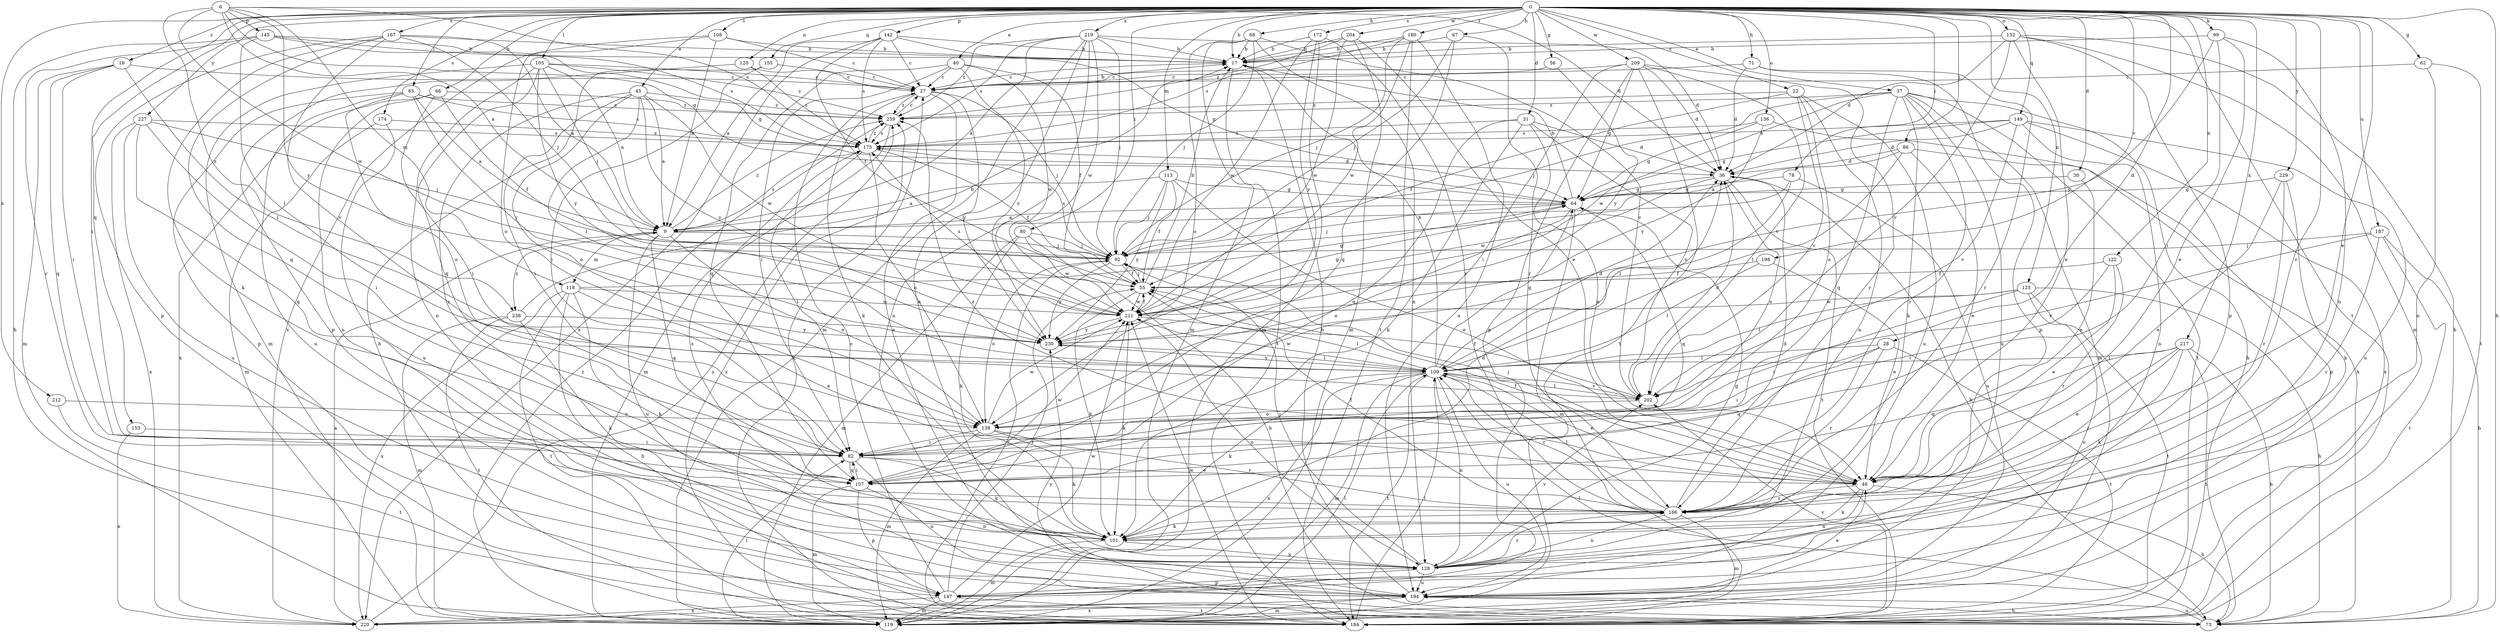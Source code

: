 strict digraph  {
0;
6;
9;
17;
18;
22;
27;
28;
30;
31;
36;
37;
40;
45;
46;
55;
56;
62;
64;
66;
67;
68;
71;
73;
78;
80;
82;
85;
86;
92;
99;
101;
105;
108;
109;
113;
118;
119;
120;
122;
125;
128;
132;
136;
138;
142;
145;
147;
149;
153;
155;
157;
166;
167;
172;
174;
175;
180;
184;
187;
194;
198;
202;
204;
209;
211;
212;
217;
219;
220;
227;
229;
230;
238;
239;
0 -> 17  [label=b];
0 -> 18  [label=c];
0 -> 22  [label=c];
0 -> 28  [label=d];
0 -> 30  [label=d];
0 -> 31  [label=d];
0 -> 37  [label=e];
0 -> 40  [label=e];
0 -> 45  [label=e];
0 -> 46  [label=e];
0 -> 56  [label=g];
0 -> 62  [label=g];
0 -> 66  [label=h];
0 -> 67  [label=h];
0 -> 68  [label=h];
0 -> 71  [label=h];
0 -> 73  [label=h];
0 -> 78  [label=i];
0 -> 80  [label=i];
0 -> 82  [label=i];
0 -> 85  [label=j];
0 -> 86  [label=j];
0 -> 99  [label=k];
0 -> 105  [label=l];
0 -> 108  [label=l];
0 -> 113  [label=m];
0 -> 120  [label=n];
0 -> 122  [label=n];
0 -> 125  [label=n];
0 -> 132  [label=o];
0 -> 136  [label=o];
0 -> 142  [label=p];
0 -> 149  [label=q];
0 -> 153  [label=q];
0 -> 155  [label=q];
0 -> 166  [label=r];
0 -> 167  [label=s];
0 -> 172  [label=s];
0 -> 174  [label=s];
0 -> 180  [label=t];
0 -> 184  [label=t];
0 -> 187  [label=u];
0 -> 198  [label=v];
0 -> 204  [label=w];
0 -> 209  [label=w];
0 -> 212  [label=x];
0 -> 217  [label=x];
0 -> 219  [label=x];
0 -> 227  [label=y];
0 -> 229  [label=y];
6 -> 9  [label=a];
6 -> 36  [label=d];
6 -> 64  [label=g];
6 -> 118  [label=m];
6 -> 145  [label=p];
6 -> 175  [label=s];
6 -> 211  [label=w];
6 -> 230  [label=y];
6 -> 238  [label=z];
9 -> 92  [label=j];
9 -> 118  [label=m];
9 -> 138  [label=o];
9 -> 157  [label=q];
9 -> 175  [label=s];
9 -> 194  [label=u];
9 -> 238  [label=z];
9 -> 239  [label=z];
17 -> 27  [label=c];
17 -> 184  [label=t];
18 -> 27  [label=c];
18 -> 82  [label=i];
18 -> 109  [label=l];
18 -> 119  [label=m];
18 -> 157  [label=q];
22 -> 55  [label=f];
22 -> 128  [label=n];
22 -> 138  [label=o];
22 -> 194  [label=u];
22 -> 202  [label=v];
22 -> 239  [label=z];
27 -> 17  [label=b];
27 -> 92  [label=j];
27 -> 101  [label=k];
27 -> 128  [label=n];
27 -> 230  [label=y];
27 -> 239  [label=z];
28 -> 82  [label=i];
28 -> 109  [label=l];
28 -> 157  [label=q];
28 -> 166  [label=r];
28 -> 184  [label=t];
30 -> 46  [label=e];
30 -> 64  [label=g];
31 -> 36  [label=d];
31 -> 46  [label=e];
31 -> 101  [label=k];
31 -> 157  [label=q];
31 -> 175  [label=s];
31 -> 202  [label=v];
36 -> 64  [label=g];
36 -> 73  [label=h];
36 -> 138  [label=o];
36 -> 184  [label=t];
36 -> 211  [label=w];
37 -> 73  [label=h];
37 -> 92  [label=j];
37 -> 101  [label=k];
37 -> 119  [label=m];
37 -> 157  [label=q];
37 -> 166  [label=r];
37 -> 184  [label=t];
37 -> 194  [label=u];
37 -> 211  [label=w];
37 -> 239  [label=z];
40 -> 27  [label=c];
40 -> 55  [label=f];
40 -> 82  [label=i];
40 -> 157  [label=q];
40 -> 211  [label=w];
40 -> 230  [label=y];
45 -> 9  [label=a];
45 -> 82  [label=i];
45 -> 109  [label=l];
45 -> 138  [label=o];
45 -> 166  [label=r];
45 -> 211  [label=w];
45 -> 230  [label=y];
45 -> 239  [label=z];
46 -> 55  [label=f];
46 -> 73  [label=h];
46 -> 92  [label=j];
46 -> 101  [label=k];
46 -> 128  [label=n];
46 -> 166  [label=r];
46 -> 239  [label=z];
55 -> 17  [label=b];
55 -> 92  [label=j];
55 -> 101  [label=k];
55 -> 211  [label=w];
56 -> 27  [label=c];
56 -> 230  [label=y];
62 -> 27  [label=c];
62 -> 128  [label=n];
62 -> 184  [label=t];
64 -> 9  [label=a];
64 -> 17  [label=b];
64 -> 92  [label=j];
64 -> 119  [label=m];
64 -> 138  [label=o];
64 -> 157  [label=q];
66 -> 55  [label=f];
66 -> 82  [label=i];
66 -> 128  [label=n];
66 -> 220  [label=x];
66 -> 239  [label=z];
67 -> 17  [label=b];
67 -> 92  [label=j];
67 -> 157  [label=q];
67 -> 166  [label=r];
68 -> 17  [label=b];
68 -> 92  [label=j];
68 -> 119  [label=m];
68 -> 128  [label=n];
68 -> 138  [label=o];
68 -> 202  [label=v];
71 -> 27  [label=c];
71 -> 36  [label=d];
71 -> 147  [label=p];
71 -> 166  [label=r];
73 -> 109  [label=l];
73 -> 194  [label=u];
73 -> 230  [label=y];
78 -> 64  [label=g];
78 -> 92  [label=j];
78 -> 109  [label=l];
78 -> 194  [label=u];
80 -> 73  [label=h];
80 -> 92  [label=j];
80 -> 101  [label=k];
80 -> 119  [label=m];
80 -> 211  [label=w];
82 -> 46  [label=e];
82 -> 101  [label=k];
82 -> 157  [label=q];
82 -> 194  [label=u];
85 -> 9  [label=a];
85 -> 138  [label=o];
85 -> 147  [label=p];
85 -> 175  [label=s];
85 -> 194  [label=u];
85 -> 230  [label=y];
85 -> 239  [label=z];
86 -> 9  [label=a];
86 -> 36  [label=d];
86 -> 46  [label=e];
86 -> 109  [label=l];
86 -> 147  [label=p];
92 -> 55  [label=f];
92 -> 138  [label=o];
92 -> 175  [label=s];
92 -> 230  [label=y];
99 -> 17  [label=b];
99 -> 46  [label=e];
99 -> 82  [label=i];
99 -> 128  [label=n];
99 -> 230  [label=y];
101 -> 36  [label=d];
101 -> 119  [label=m];
101 -> 128  [label=n];
101 -> 175  [label=s];
105 -> 9  [label=a];
105 -> 27  [label=c];
105 -> 92  [label=j];
105 -> 119  [label=m];
105 -> 128  [label=n];
105 -> 157  [label=q];
105 -> 230  [label=y];
105 -> 239  [label=z];
108 -> 9  [label=a];
108 -> 17  [label=b];
108 -> 27  [label=c];
108 -> 138  [label=o];
108 -> 220  [label=x];
109 -> 17  [label=b];
109 -> 36  [label=d];
109 -> 46  [label=e];
109 -> 64  [label=g];
109 -> 101  [label=k];
109 -> 119  [label=m];
109 -> 128  [label=n];
109 -> 166  [label=r];
109 -> 184  [label=t];
109 -> 194  [label=u];
109 -> 202  [label=v];
109 -> 211  [label=w];
109 -> 220  [label=x];
109 -> 230  [label=y];
113 -> 9  [label=a];
113 -> 46  [label=e];
113 -> 55  [label=f];
113 -> 64  [label=g];
113 -> 92  [label=j];
113 -> 230  [label=y];
118 -> 46  [label=e];
118 -> 64  [label=g];
118 -> 73  [label=h];
118 -> 101  [label=k];
118 -> 184  [label=t];
118 -> 211  [label=w];
118 -> 220  [label=x];
119 -> 82  [label=i];
119 -> 109  [label=l];
119 -> 239  [label=z];
120 -> 27  [label=c];
120 -> 147  [label=p];
120 -> 175  [label=s];
122 -> 46  [label=e];
122 -> 55  [label=f];
122 -> 82  [label=i];
122 -> 166  [label=r];
125 -> 73  [label=h];
125 -> 82  [label=i];
125 -> 109  [label=l];
125 -> 184  [label=t];
125 -> 194  [label=u];
125 -> 211  [label=w];
128 -> 64  [label=g];
128 -> 92  [label=j];
128 -> 147  [label=p];
128 -> 166  [label=r];
128 -> 194  [label=u];
128 -> 202  [label=v];
132 -> 17  [label=b];
132 -> 36  [label=d];
132 -> 46  [label=e];
132 -> 73  [label=h];
132 -> 119  [label=m];
132 -> 147  [label=p];
132 -> 202  [label=v];
136 -> 64  [label=g];
136 -> 73  [label=h];
136 -> 175  [label=s];
136 -> 230  [label=y];
138 -> 82  [label=i];
138 -> 101  [label=k];
138 -> 119  [label=m];
138 -> 166  [label=r];
138 -> 211  [label=w];
142 -> 9  [label=a];
142 -> 17  [label=b];
142 -> 27  [label=c];
142 -> 55  [label=f];
142 -> 64  [label=g];
142 -> 175  [label=s];
142 -> 220  [label=x];
145 -> 17  [label=b];
145 -> 64  [label=g];
145 -> 73  [label=h];
145 -> 109  [label=l];
145 -> 166  [label=r];
145 -> 175  [label=s];
147 -> 27  [label=c];
147 -> 55  [label=f];
147 -> 119  [label=m];
147 -> 184  [label=t];
147 -> 211  [label=w];
147 -> 220  [label=x];
149 -> 36  [label=d];
149 -> 64  [label=g];
149 -> 128  [label=n];
149 -> 175  [label=s];
149 -> 194  [label=u];
149 -> 202  [label=v];
149 -> 220  [label=x];
153 -> 82  [label=i];
153 -> 220  [label=x];
155 -> 27  [label=c];
155 -> 73  [label=h];
155 -> 82  [label=i];
157 -> 82  [label=i];
157 -> 119  [label=m];
157 -> 128  [label=n];
157 -> 147  [label=p];
157 -> 211  [label=w];
166 -> 36  [label=d];
166 -> 55  [label=f];
166 -> 101  [label=k];
166 -> 109  [label=l];
166 -> 119  [label=m];
166 -> 128  [label=n];
167 -> 9  [label=a];
167 -> 17  [label=b];
167 -> 92  [label=j];
167 -> 101  [label=k];
167 -> 147  [label=p];
167 -> 157  [label=q];
167 -> 202  [label=v];
172 -> 17  [label=b];
172 -> 119  [label=m];
172 -> 166  [label=r];
172 -> 211  [label=w];
172 -> 230  [label=y];
174 -> 119  [label=m];
174 -> 175  [label=s];
174 -> 194  [label=u];
175 -> 36  [label=d];
175 -> 55  [label=f];
175 -> 82  [label=i];
175 -> 138  [label=o];
175 -> 239  [label=z];
180 -> 17  [label=b];
180 -> 92  [label=j];
180 -> 175  [label=s];
180 -> 184  [label=t];
180 -> 194  [label=u];
180 -> 211  [label=w];
184 -> 27  [label=c];
184 -> 92  [label=j];
184 -> 109  [label=l];
184 -> 202  [label=v];
184 -> 211  [label=w];
184 -> 239  [label=z];
187 -> 73  [label=h];
187 -> 92  [label=j];
187 -> 166  [label=r];
187 -> 184  [label=t];
187 -> 202  [label=v];
194 -> 17  [label=b];
194 -> 46  [label=e];
194 -> 73  [label=h];
194 -> 119  [label=m];
194 -> 220  [label=x];
198 -> 46  [label=e];
198 -> 55  [label=f];
198 -> 109  [label=l];
202 -> 36  [label=d];
202 -> 55  [label=f];
202 -> 109  [label=l];
202 -> 138  [label=o];
204 -> 17  [label=b];
204 -> 46  [label=e];
204 -> 119  [label=m];
204 -> 211  [label=w];
204 -> 239  [label=z];
209 -> 27  [label=c];
209 -> 36  [label=d];
209 -> 64  [label=g];
209 -> 82  [label=i];
209 -> 147  [label=p];
209 -> 166  [label=r];
209 -> 184  [label=t];
209 -> 202  [label=v];
211 -> 55  [label=f];
211 -> 64  [label=g];
211 -> 101  [label=k];
211 -> 109  [label=l];
211 -> 128  [label=n];
211 -> 175  [label=s];
211 -> 230  [label=y];
212 -> 138  [label=o];
212 -> 184  [label=t];
217 -> 46  [label=e];
217 -> 73  [label=h];
217 -> 101  [label=k];
217 -> 109  [label=l];
217 -> 157  [label=q];
217 -> 166  [label=r];
217 -> 184  [label=t];
219 -> 9  [label=a];
219 -> 17  [label=b];
219 -> 36  [label=d];
219 -> 92  [label=j];
219 -> 119  [label=m];
219 -> 128  [label=n];
219 -> 175  [label=s];
219 -> 194  [label=u];
219 -> 211  [label=w];
219 -> 239  [label=z];
220 -> 9  [label=a];
220 -> 239  [label=z];
227 -> 82  [label=i];
227 -> 92  [label=j];
227 -> 157  [label=q];
227 -> 175  [label=s];
227 -> 194  [label=u];
227 -> 220  [label=x];
229 -> 46  [label=e];
229 -> 64  [label=g];
229 -> 101  [label=k];
229 -> 166  [label=r];
230 -> 109  [label=l];
238 -> 17  [label=b];
238 -> 101  [label=k];
238 -> 119  [label=m];
238 -> 184  [label=t];
238 -> 230  [label=y];
239 -> 27  [label=c];
239 -> 119  [label=m];
239 -> 175  [label=s];
}
